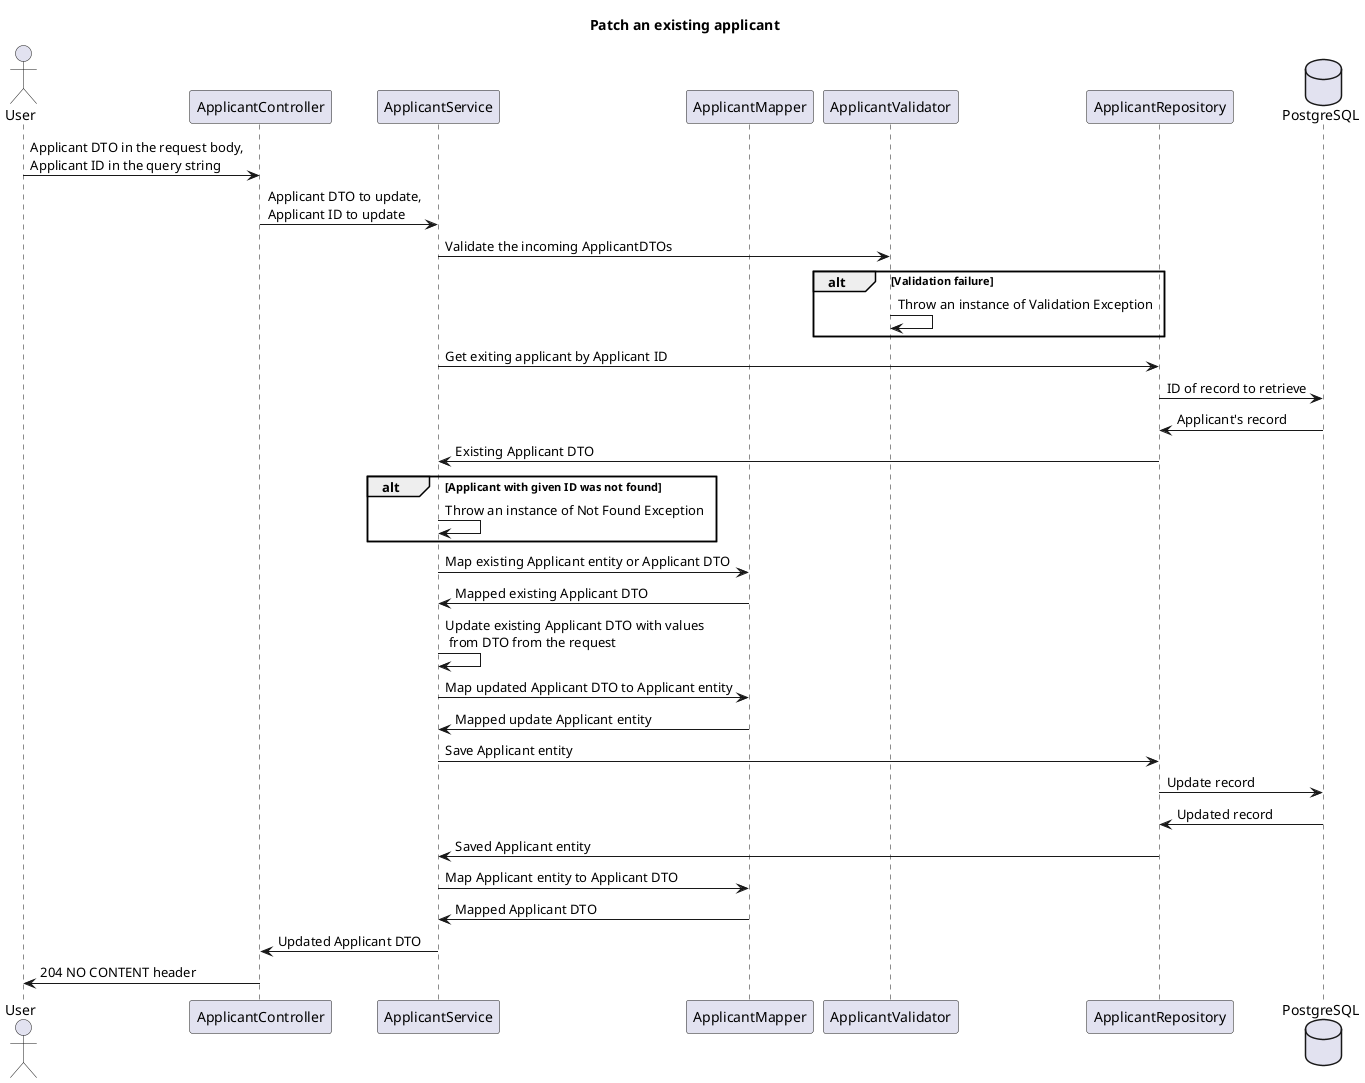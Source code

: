 @startuml Patch an existing applicant
    title Patch an existing applicant

    actor User as user
    participant ApplicantController as applicantController
    participant ApplicantService as applicantService
    participant ApplicantMapper as applicantMapper
    participant ApplicantValidator as applicantValidator
    participant ApplicantRepository as applicantRepository
    database PostgreSQL as db

    user -> applicantController: Applicant DTO in the request body,\nApplicant ID in the query string
        applicantController -> applicantService: Applicant DTO to update,\nApplicant ID to update

            applicantService -> applicantValidator: Validate the incoming ApplicantDTOs
            alt Validation failure
                applicantValidator -> applicantValidator: Throw an instance of Validation Exception
            end

            applicantService -> applicantRepository: Get exiting applicant by Applicant ID
                applicantRepository -> db: ID of record to retrieve
                db -> applicantRepository: Applicant's record            
            applicantRepository -> applicantService: Existing Applicant DTO
            
            alt Applicant with given ID was not found
                applicantService -> applicantService: Throw an instance of Not Found Exception
            end 

            applicantService -> applicantMapper: Map existing Applicant entity or Applicant DTO
            applicantMapper -> applicantService: Mapped existing Applicant DTO

            applicantService -> applicantService: Update existing Applicant DTO with values\n from DTO from the request

            applicantService -> applicantMapper: Map updated Applicant DTO to Applicant entity
            applicantMapper -> applicantService: Mapped update Applicant entity

            applicantService -> applicantRepository: Save Applicant entity
                applicantRepository -> db: Update record
                db -> applicantRepository: Updated record
            applicantRepository -> applicantService: Saved Applicant entity

            applicantService -> applicantMapper: Map Applicant entity to Applicant DTO
            applicantMapper -> applicantService: Mapped Applicant DTO

        applicantService -> applicantController: Updated Applicant DTO
    applicantController -> user: 204 NO CONTENT header
@enduml